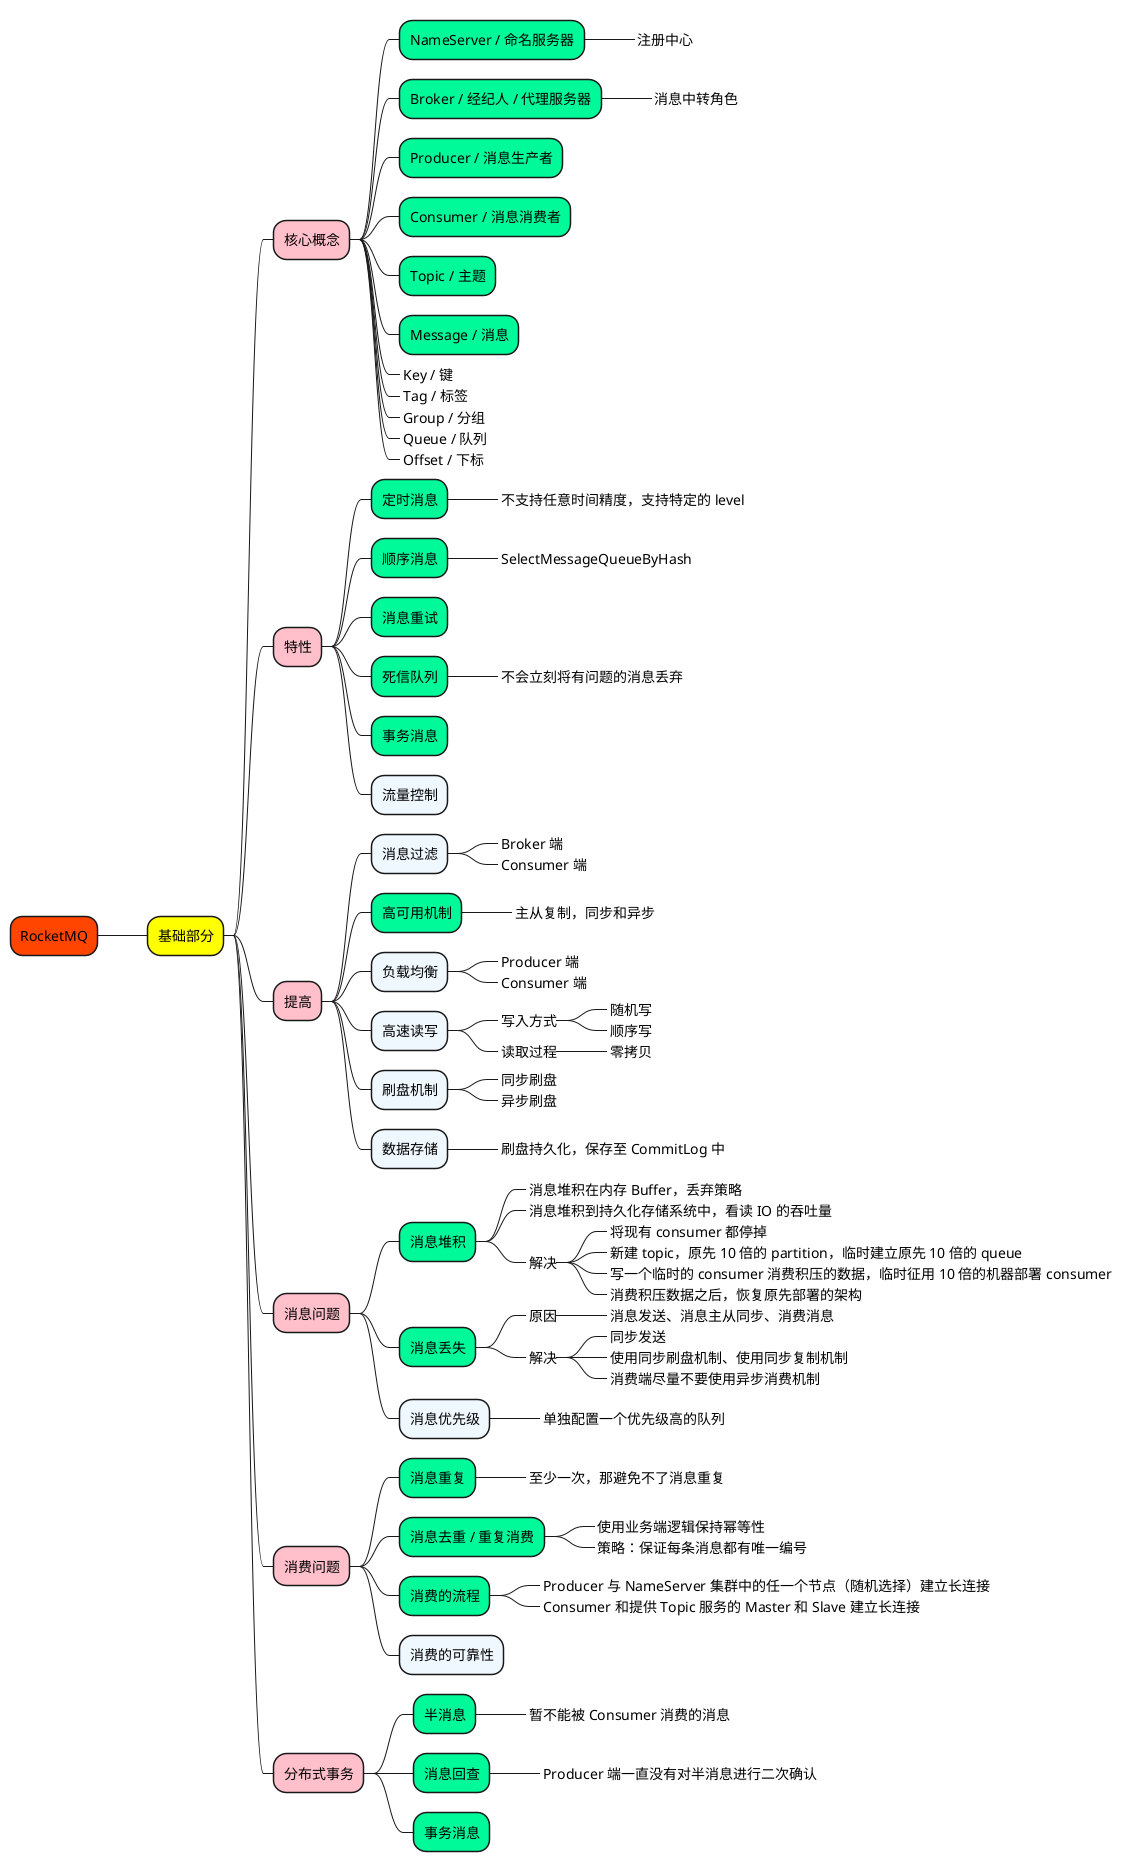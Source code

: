 @startmindmap

+[#OrangeRed] RocketMQ

++[#yellow] 基础部分

+++[#Pink] 核心概念
++++[#MediumSpringGreen] NameServer / 命名服务器
+++++[#GhostWhite]_ 注册中心
++++[#MediumSpringGreen] Broker / 经纪人 / 代理服务器
+++++[#GhostWhite]_ 消息中转角色
++++[#MediumSpringGreen] Producer / 消息生产者
++++[#MediumSpringGreen] Consumer / 消息消费者
++++[#MediumSpringGreen] Topic / 主题
++++[#MediumSpringGreen] Message / 消息
++++[#AliceBlue]_ Key / 键
++++[#AliceBlue]_ Tag / 标签
++++[#AliceBlue]_ Group / 分组
++++[#AliceBlue]_ Queue / 队列
++++[#AliceBlue]_ Offset / 下标


+++[#Pink] 特性
++++[#MediumSpringGreen] 定时消息
+++++[#GhostWhite]_ 不支持任意时间精度，支持特定的 level
++++[#MediumSpringGreen] 顺序消息
+++++[#GhostWhite]_ SelectMessageQueueByHash
++++[#MediumSpringGreen] 消息重试
++++[#MediumSpringGreen] 死信队列
+++++[#GhostWhite]_ 不会立刻将有问题的消息丢弃
++++[#MediumSpringGreen] 事务消息
++++[#AliceBlue] 流量控制


+++[#Pink] 提高

++++[#AliceBlue] 消息过滤
+++++[#GhostWhite]_ Broker 端
+++++[#GhostWhite]_ Consumer 端
++++[#MediumSpringGreen] 高可用机制
+++++[#GhostWhite]_ 主从复制，同步和异步
++++[#AliceBlue] 负载均衡
+++++[#GhostWhite]_ Producer 端
+++++[#GhostWhite]_ Consumer 端
++++[#AliceBlue] 高速读写
+++++[#GhostWhite]_ 写入方式
++++++[#LightBlue]_ 随机写
++++++[#LightBlue]_ 顺序写
+++++[#GhostWhite]_ 读取过程
++++++[#LightBlue]_ 零拷贝
++++[#AliceBlue] 刷盘机制
+++++[#GhostWhite]_ 同步刷盘
+++++[#GhostWhite]_ 异步刷盘
++++[#AliceBlue] 数据存储
+++++[#GhostWhite]_ 刷盘持久化，保存至 CommitLog 中


+++[#Pink] 消息问题

++++[#MediumSpringGreen] 消息堆积
+++++[#GhostWhite]_ 消息堆积在内存 Buffer，丢弃策略
+++++[#GhostWhite]_ 消息堆积到持久化存储系统中，看读 IO 的吞吐量
+++++[#GhostWhite]_ 解决
++++++[#Aquamarine]_ 将现有 consumer 都停掉
++++++[#Aquamarine]_ 新建 topic，原先 10 倍的 partition，临时建立原先 10 倍的 queue
++++++[#Aquamarine]_ 写一个临时的 consumer 消费积压的数据，临时征用 10 倍的机器部署 consumer
++++++[#Aquamarine]_ 消费积压数据之后，恢复原先部署的架构
++++[#MediumSpringGreen] 消息丢失
+++++[#GhostWhite]_ 原因
++++++[#Aquamarine]_ 消息发送、消息主从同步、消费消息
+++++[#GhostWhite]_ 解决
++++++[#Aquamarine]_ 同步发送
++++++[#Aquamarine]_ 使用同步刷盘机制、使用同步复制机制
++++++[#Aquamarine]_ 消费端尽量不要使用异步消费机制
++++[#AliceBlue] 消息优先级
+++++[#GhostWhite]_ 单独配置一个优先级高的队列

+++[#Pink] 消费问题

++++[#MediumSpringGreen] 消息重复
+++++[#GhostWhite]_ 至少一次，那避免不了消息重复
++++[#MediumSpringGreen] 消息去重 / 重复消费
+++++[#GhostWhite]_ 使用业务端逻辑保持幂等性
+++++[#GhostWhite]_ 策略：保证每条消息都有唯一编号
++++[#MediumSpringGreen] 消费的流程
+++++[#GhostWhite]_ Producer 与 NameServer 集群中的任一个节点（随机选择）建立长连接
+++++[#GhostWhite]_ Consumer 和提供 Topic 服务的 Master 和 Slave 建立长连接
++++[#AliceBlue] 消费的可靠性

+++[#Pink] 分布式事务

++++[#MediumSpringGreen] 半消息
+++++[#GhostWhite]_ 暂不能被 Consumer 消费的消息
++++[#MediumSpringGreen] 消息回查
+++++[#GhostWhite]_ Producer 端一直没有对半消息进行二次确认
++++[#MediumSpringGreen] 事务消息


@endmindmap